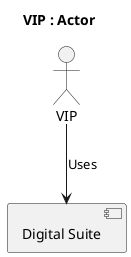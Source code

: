 @startuml
title VIP : Actor
actor "VIP"  as P_VIP 

component "Digital Suite"  as S_DIGITAL_SUITE 

   P_VIP --> S_DIGITAL_SUITE : Uses


@enduml
